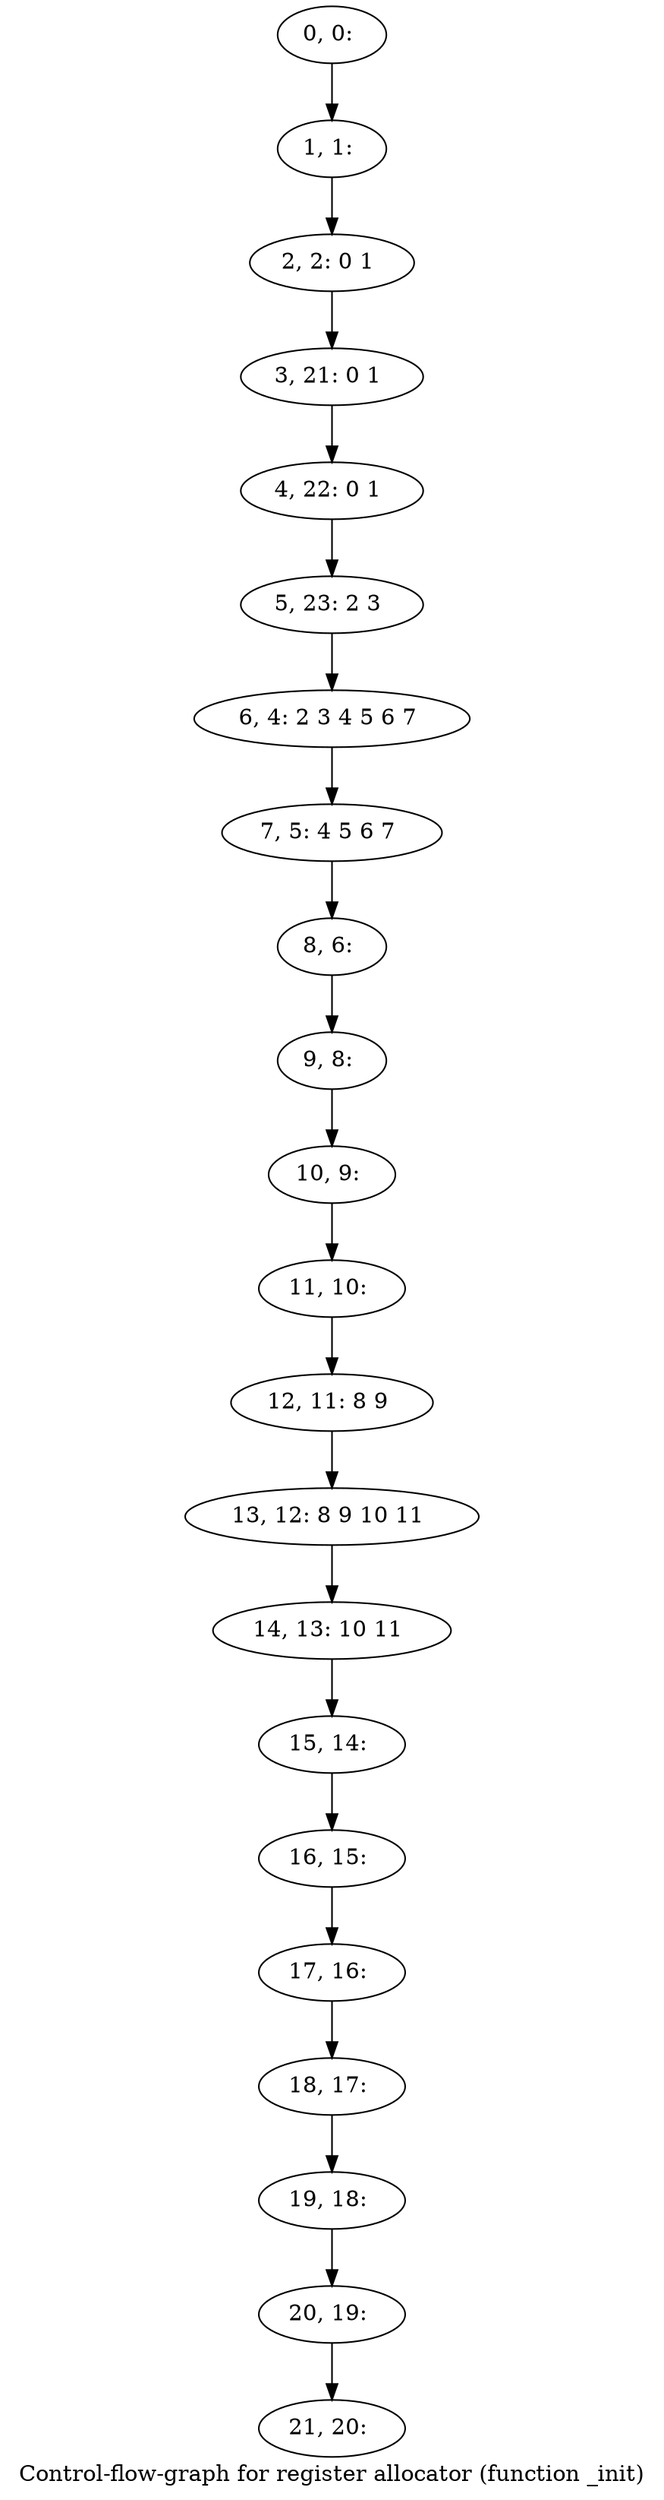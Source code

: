 digraph G {
graph [label="Control-flow-graph for register allocator (function _init)"]
0[label="0, 0: "];
1[label="1, 1: "];
2[label="2, 2: 0 1 "];
3[label="3, 21: 0 1 "];
4[label="4, 22: 0 1 "];
5[label="5, 23: 2 3 "];
6[label="6, 4: 2 3 4 5 6 7 "];
7[label="7, 5: 4 5 6 7 "];
8[label="8, 6: "];
9[label="9, 8: "];
10[label="10, 9: "];
11[label="11, 10: "];
12[label="12, 11: 8 9 "];
13[label="13, 12: 8 9 10 11 "];
14[label="14, 13: 10 11 "];
15[label="15, 14: "];
16[label="16, 15: "];
17[label="17, 16: "];
18[label="18, 17: "];
19[label="19, 18: "];
20[label="20, 19: "];
21[label="21, 20: "];
0->1 ;
1->2 ;
2->3 ;
3->4 ;
4->5 ;
5->6 ;
6->7 ;
7->8 ;
8->9 ;
9->10 ;
10->11 ;
11->12 ;
12->13 ;
13->14 ;
14->15 ;
15->16 ;
16->17 ;
17->18 ;
18->19 ;
19->20 ;
20->21 ;
}
